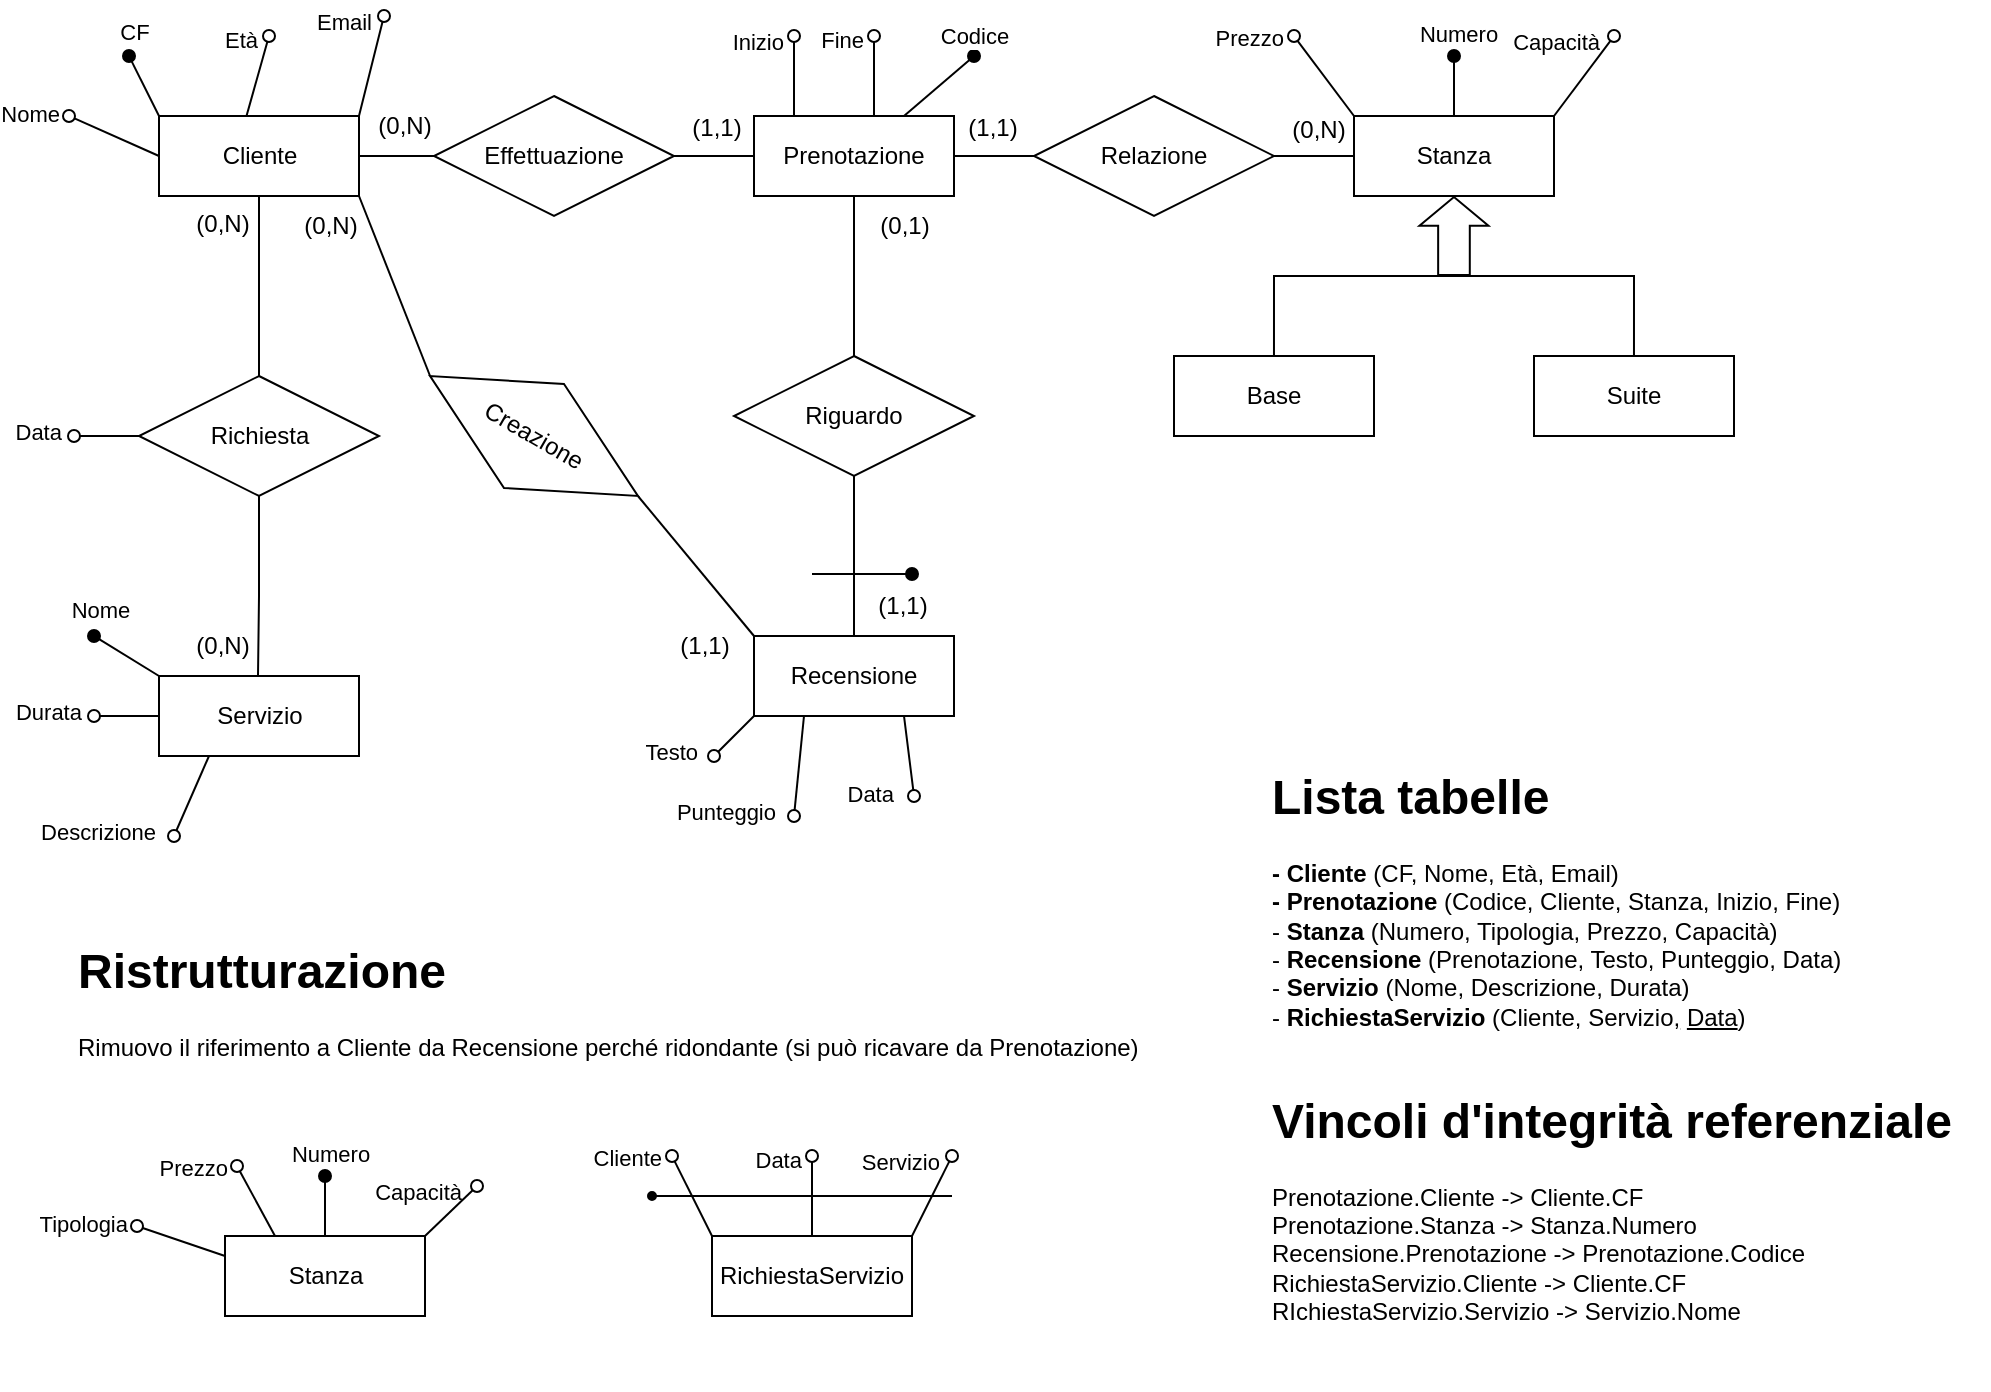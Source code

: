 <mxfile version="28.2.5">
  <diagram name="Pagina-1" id="_RR5u_1EjoR0-DqU05e3">
    <mxGraphModel dx="924" dy="843" grid="1" gridSize="10" guides="1" tooltips="1" connect="1" arrows="1" fold="1" page="1" pageScale="1" pageWidth="827" pageHeight="1169" math="0" shadow="0">
      <root>
        <mxCell id="0" />
        <mxCell id="1" parent="0" />
        <mxCell id="6Imcm91qEhIeb4S8i93R-5" value="Cliente" style="whiteSpace=wrap;html=1;align=center;" parent="1" vertex="1">
          <mxGeometry x="82.5" y="80" width="100" height="40" as="geometry" />
        </mxCell>
        <mxCell id="XxSwmNDuDuMiFSIuTs7M-7" value="" style="endArrow=oval;html=1;rounded=0;endFill=1;exitX=0.25;exitY=0;exitDx=0;exitDy=0;" parent="1" edge="1">
          <mxGeometry width="50" height="50" relative="1" as="geometry">
            <mxPoint x="82.5" y="80" as="sourcePoint" />
            <mxPoint x="67.5" y="50" as="targetPoint" />
          </mxGeometry>
        </mxCell>
        <mxCell id="XxSwmNDuDuMiFSIuTs7M-8" value="CF" style="edgeLabel;html=1;align=center;verticalAlign=bottom;resizable=0;points=[];labelPosition=center;verticalLabelPosition=top;spacing=6;" parent="XxSwmNDuDuMiFSIuTs7M-7" vertex="1" connectable="0">
          <mxGeometry x="0.914" y="-2" relative="1" as="geometry">
            <mxPoint as="offset" />
          </mxGeometry>
        </mxCell>
        <mxCell id="XxSwmNDuDuMiFSIuTs7M-9" value="Stanza" style="whiteSpace=wrap;html=1;align=center;" parent="1" vertex="1">
          <mxGeometry x="680" y="80" width="100" height="40" as="geometry" />
        </mxCell>
        <mxCell id="XxSwmNDuDuMiFSIuTs7M-10" value="" style="endArrow=oval;html=1;rounded=0;endFill=0;exitX=0.25;exitY=0;exitDx=0;exitDy=0;" parent="1" edge="1">
          <mxGeometry width="50" height="50" relative="1" as="geometry">
            <mxPoint x="680" y="80" as="sourcePoint" />
            <mxPoint x="650" y="40" as="targetPoint" />
          </mxGeometry>
        </mxCell>
        <mxCell id="XxSwmNDuDuMiFSIuTs7M-11" value="Prezzo" style="edgeLabel;html=1;align=right;verticalAlign=middle;resizable=0;points=[];labelPosition=left;verticalLabelPosition=middle;spacing=6;labelBackgroundColor=none;" parent="XxSwmNDuDuMiFSIuTs7M-10" vertex="1" connectable="0">
          <mxGeometry x="0.914" y="-2" relative="1" as="geometry">
            <mxPoint x="-3" as="offset" />
          </mxGeometry>
        </mxCell>
        <mxCell id="XxSwmNDuDuMiFSIuTs7M-14" value="" style="endArrow=oval;html=1;rounded=0;endFill=1;exitX=0.5;exitY=0;exitDx=0;exitDy=0;" parent="1" source="XxSwmNDuDuMiFSIuTs7M-9" edge="1">
          <mxGeometry width="50" height="50" relative="1" as="geometry">
            <mxPoint x="745" y="80" as="sourcePoint" />
            <mxPoint x="730" y="50" as="targetPoint" />
          </mxGeometry>
        </mxCell>
        <mxCell id="XxSwmNDuDuMiFSIuTs7M-15" value="Numero" style="edgeLabel;html=1;align=center;verticalAlign=bottom;resizable=0;points=[];labelPosition=center;verticalLabelPosition=top;spacing=6;" parent="XxSwmNDuDuMiFSIuTs7M-14" vertex="1" connectable="0">
          <mxGeometry x="0.914" y="-2" relative="1" as="geometry">
            <mxPoint as="offset" />
          </mxGeometry>
        </mxCell>
        <mxCell id="XxSwmNDuDuMiFSIuTs7M-16" value="Base" style="whiteSpace=wrap;html=1;align=center;" parent="1" vertex="1">
          <mxGeometry x="590" y="200" width="100" height="40" as="geometry" />
        </mxCell>
        <mxCell id="XxSwmNDuDuMiFSIuTs7M-17" value="Suite" style="whiteSpace=wrap;html=1;align=center;" parent="1" vertex="1">
          <mxGeometry x="770" y="200" width="100" height="40" as="geometry" />
        </mxCell>
        <mxCell id="XxSwmNDuDuMiFSIuTs7M-20" value="" style="endArrow=none;html=1;rounded=0;edgeStyle=orthogonalEdgeStyle;movable=1;resizable=1;rotatable=1;deletable=1;editable=1;locked=0;connectable=1;" parent="1" edge="1">
          <mxGeometry width="50" height="50" relative="1" as="geometry">
            <mxPoint x="639.986" y="200" as="sourcePoint" />
            <mxPoint x="819.986" y="200" as="targetPoint" />
            <Array as="points">
              <mxPoint x="639.986" y="160" />
              <mxPoint x="819.986" y="160" />
            </Array>
          </mxGeometry>
        </mxCell>
        <mxCell id="XxSwmNDuDuMiFSIuTs7M-21" value="" style="shape=flexArrow;endArrow=classic;html=1;rounded=0;endWidth=17.687;endSize=4.47;width=15.823;movable=1;resizable=1;rotatable=1;deletable=1;editable=1;locked=0;connectable=1;fillColor=#FFFFFF;" parent="1" edge="1">
          <mxGeometry width="50" height="50" relative="1" as="geometry">
            <mxPoint x="729.986" y="160" as="sourcePoint" />
            <mxPoint x="729.986" y="120" as="targetPoint" />
          </mxGeometry>
        </mxCell>
        <mxCell id="XxSwmNDuDuMiFSIuTs7M-27" value="" style="endArrow=oval;html=1;rounded=0;endFill=0;exitX=0.25;exitY=0;exitDx=0;exitDy=0;" parent="1" edge="1">
          <mxGeometry width="50" height="50" relative="1" as="geometry">
            <mxPoint x="780" y="80" as="sourcePoint" />
            <mxPoint x="810" y="40" as="targetPoint" />
          </mxGeometry>
        </mxCell>
        <mxCell id="XxSwmNDuDuMiFSIuTs7M-28" value="Capacità" style="edgeLabel;html=1;align=right;verticalAlign=middle;resizable=0;points=[];labelPosition=left;verticalLabelPosition=middle;spacing=6;labelBackgroundColor=none;" parent="XxSwmNDuDuMiFSIuTs7M-27" vertex="1" connectable="0">
          <mxGeometry x="0.914" y="-2" relative="1" as="geometry">
            <mxPoint x="-3" as="offset" />
          </mxGeometry>
        </mxCell>
        <mxCell id="XxSwmNDuDuMiFSIuTs7M-29" value="" style="endArrow=oval;html=1;rounded=0;endFill=0;exitX=0.25;exitY=0;exitDx=0;exitDy=0;" parent="1" edge="1">
          <mxGeometry width="50" height="50" relative="1" as="geometry">
            <mxPoint x="82.5" y="100" as="sourcePoint" />
            <mxPoint x="37.5" y="80" as="targetPoint" />
          </mxGeometry>
        </mxCell>
        <mxCell id="XxSwmNDuDuMiFSIuTs7M-30" value="Nome" style="edgeLabel;html=1;align=right;verticalAlign=middle;resizable=0;points=[];labelPosition=left;verticalLabelPosition=middle;spacing=6;labelBackgroundColor=none;" parent="XxSwmNDuDuMiFSIuTs7M-29" vertex="1" connectable="0">
          <mxGeometry x="0.914" y="-2" relative="1" as="geometry">
            <mxPoint x="-3" as="offset" />
          </mxGeometry>
        </mxCell>
        <mxCell id="XxSwmNDuDuMiFSIuTs7M-31" value="" style="endArrow=oval;html=1;rounded=0;endFill=0;exitX=0.25;exitY=0;exitDx=0;exitDy=0;" parent="1" edge="1">
          <mxGeometry width="50" height="50" relative="1" as="geometry">
            <mxPoint x="126.25" y="80" as="sourcePoint" />
            <mxPoint x="137.5" y="40" as="targetPoint" />
          </mxGeometry>
        </mxCell>
        <mxCell id="XxSwmNDuDuMiFSIuTs7M-32" value="Età" style="edgeLabel;html=1;align=right;verticalAlign=middle;resizable=0;points=[];labelPosition=left;verticalLabelPosition=middle;spacing=6;labelBackgroundColor=none;" parent="XxSwmNDuDuMiFSIuTs7M-31" vertex="1" connectable="0">
          <mxGeometry x="0.914" y="-2" relative="1" as="geometry">
            <mxPoint x="-3" as="offset" />
          </mxGeometry>
        </mxCell>
        <mxCell id="XxSwmNDuDuMiFSIuTs7M-33" value="" style="endArrow=oval;html=1;rounded=0;endFill=0;exitX=0.25;exitY=0;exitDx=0;exitDy=0;" parent="1" edge="1">
          <mxGeometry width="50" height="50" relative="1" as="geometry">
            <mxPoint x="182.5" y="80" as="sourcePoint" />
            <mxPoint x="195" y="30" as="targetPoint" />
          </mxGeometry>
        </mxCell>
        <mxCell id="XxSwmNDuDuMiFSIuTs7M-34" value="Email" style="edgeLabel;html=1;align=right;verticalAlign=middle;resizable=0;points=[];labelPosition=left;verticalLabelPosition=middle;spacing=6;labelBackgroundColor=none;" parent="XxSwmNDuDuMiFSIuTs7M-33" vertex="1" connectable="0">
          <mxGeometry x="0.914" y="-2" relative="1" as="geometry">
            <mxPoint x="-3" as="offset" />
          </mxGeometry>
        </mxCell>
        <mxCell id="XxSwmNDuDuMiFSIuTs7M-41" value="" style="endArrow=oval;html=1;rounded=0;endFill=0;exitX=0;exitY=0;exitDx=0;exitDy=0;" parent="1" edge="1">
          <mxGeometry width="50" height="50" relative="1" as="geometry">
            <mxPoint x="400" y="115" as="sourcePoint" />
            <mxPoint x="400" y="40" as="targetPoint" />
          </mxGeometry>
        </mxCell>
        <mxCell id="XxSwmNDuDuMiFSIuTs7M-42" value="Inizio" style="edgeLabel;html=1;align=right;verticalAlign=middle;resizable=0;points=[];labelPosition=left;verticalLabelPosition=middle;spacing=6;labelBackgroundColor=none;" parent="XxSwmNDuDuMiFSIuTs7M-41" vertex="1" connectable="0">
          <mxGeometry x="0.914" y="-2" relative="1" as="geometry">
            <mxPoint x="-3" as="offset" />
          </mxGeometry>
        </mxCell>
        <mxCell id="XxSwmNDuDuMiFSIuTs7M-43" value="" style="endArrow=oval;html=1;rounded=0;endFill=0;exitX=0.75;exitY=0;exitDx=0;exitDy=0;" parent="1" edge="1">
          <mxGeometry width="50" height="50" relative="1" as="geometry">
            <mxPoint x="440" y="80" as="sourcePoint" />
            <mxPoint x="440" y="40" as="targetPoint" />
          </mxGeometry>
        </mxCell>
        <mxCell id="XxSwmNDuDuMiFSIuTs7M-44" value="Fine" style="edgeLabel;html=1;align=right;verticalAlign=middle;resizable=0;points=[];labelPosition=left;verticalLabelPosition=middle;spacing=6;labelBackgroundColor=none;" parent="XxSwmNDuDuMiFSIuTs7M-43" vertex="1" connectable="0">
          <mxGeometry x="0.914" y="-2" relative="1" as="geometry">
            <mxPoint x="-3" as="offset" />
          </mxGeometry>
        </mxCell>
        <mxCell id="4PHhtvDPiyyWFcfIa85--1" value="Richiesta" style="shape=rhombus;perimeter=rhombusPerimeter;whiteSpace=wrap;html=1;align=center;" parent="1" vertex="1">
          <mxGeometry x="72.5" y="210" width="120" height="60" as="geometry" />
        </mxCell>
        <mxCell id="4PHhtvDPiyyWFcfIa85--2" value="Servizio" style="whiteSpace=wrap;html=1;align=center;" parent="1" vertex="1">
          <mxGeometry x="82.5" y="360" width="100" height="40" as="geometry" />
        </mxCell>
        <mxCell id="4PHhtvDPiyyWFcfIa85--5" value="" style="endArrow=oval;html=1;rounded=0;endFill=0;exitX=0;exitY=0.5;exitDx=0;exitDy=0;" parent="1" source="4PHhtvDPiyyWFcfIa85--1" edge="1">
          <mxGeometry width="50" height="50" relative="1" as="geometry">
            <mxPoint x="97.5" y="360" as="sourcePoint" />
            <mxPoint x="40" y="240" as="targetPoint" />
          </mxGeometry>
        </mxCell>
        <mxCell id="4PHhtvDPiyyWFcfIa85--6" value="Data" style="edgeLabel;html=1;align=right;verticalAlign=middle;resizable=0;points=[];labelPosition=left;verticalLabelPosition=middle;spacing=6;labelBackgroundColor=none;" parent="4PHhtvDPiyyWFcfIa85--5" vertex="1" connectable="0">
          <mxGeometry x="0.914" y="-2" relative="1" as="geometry">
            <mxPoint x="-3" as="offset" />
          </mxGeometry>
        </mxCell>
        <mxCell id="4PHhtvDPiyyWFcfIa85--7" value="" style="endArrow=none;html=1;rounded=0;exitX=0.5;exitY=1;exitDx=0;exitDy=0;entryX=0.5;entryY=0;entryDx=0;entryDy=0;" parent="1" source="6Imcm91qEhIeb4S8i93R-5" target="4PHhtvDPiyyWFcfIa85--1" edge="1">
          <mxGeometry relative="1" as="geometry">
            <mxPoint x="290" y="190" as="sourcePoint" />
            <mxPoint x="405" y="190" as="targetPoint" />
          </mxGeometry>
        </mxCell>
        <mxCell id="4PHhtvDPiyyWFcfIa85--8" value="" style="endArrow=none;html=1;rounded=0;exitX=0.5;exitY=1;exitDx=0;exitDy=0;entryX=0.495;entryY=0;entryDx=0;entryDy=0;entryPerimeter=0;" parent="1" source="4PHhtvDPiyyWFcfIa85--1" target="4PHhtvDPiyyWFcfIa85--2" edge="1">
          <mxGeometry relative="1" as="geometry">
            <mxPoint x="132" y="280" as="sourcePoint" />
            <mxPoint x="132" y="350" as="targetPoint" />
            <Array as="points">
              <mxPoint x="132.5" y="320" />
            </Array>
          </mxGeometry>
        </mxCell>
        <mxCell id="4PHhtvDPiyyWFcfIa85--17" value="" style="endArrow=oval;html=1;rounded=0;endFill=0;exitX=0;exitY=0.5;exitDx=0;exitDy=0;curved=1;" parent="1" source="4PHhtvDPiyyWFcfIa85--2" edge="1">
          <mxGeometry width="50" height="50" relative="1" as="geometry">
            <mxPoint x="182.5" y="360" as="sourcePoint" />
            <mxPoint x="50" y="380" as="targetPoint" />
          </mxGeometry>
        </mxCell>
        <mxCell id="4PHhtvDPiyyWFcfIa85--18" value="Durata" style="edgeLabel;html=1;align=right;verticalAlign=middle;resizable=0;points=[];labelPosition=left;verticalLabelPosition=middle;spacing=6;labelBackgroundColor=none;" parent="4PHhtvDPiyyWFcfIa85--17" vertex="1" connectable="0">
          <mxGeometry x="0.914" y="-2" relative="1" as="geometry">
            <mxPoint x="-3" as="offset" />
          </mxGeometry>
        </mxCell>
        <mxCell id="4PHhtvDPiyyWFcfIa85--19" value="Recensione" style="whiteSpace=wrap;html=1;align=center;" parent="1" vertex="1">
          <mxGeometry x="380" y="340" width="100" height="40" as="geometry" />
        </mxCell>
        <mxCell id="4PHhtvDPiyyWFcfIa85--20" value="" style="endArrow=oval;html=1;rounded=0;endFill=0;exitX=0.25;exitY=1;exitDx=0;exitDy=0;curved=1;" parent="1" source="4PHhtvDPiyyWFcfIa85--19" edge="1">
          <mxGeometry width="50" height="50" relative="1" as="geometry">
            <mxPoint x="390" y="500" as="sourcePoint" />
            <mxPoint x="400" y="430" as="targetPoint" />
          </mxGeometry>
        </mxCell>
        <mxCell id="4PHhtvDPiyyWFcfIa85--21" value="Punteggio" style="edgeLabel;html=1;align=right;verticalAlign=middle;resizable=0;points=[];labelPosition=left;verticalLabelPosition=middle;spacing=6;labelBackgroundColor=none;" parent="4PHhtvDPiyyWFcfIa85--20" vertex="1" connectable="0">
          <mxGeometry x="0.914" y="-2" relative="1" as="geometry">
            <mxPoint x="-3" as="offset" />
          </mxGeometry>
        </mxCell>
        <mxCell id="4PHhtvDPiyyWFcfIa85--22" value="Creazione" style="shape=rhombus;perimeter=rhombusPerimeter;whiteSpace=wrap;html=1;align=center;rotation=30;" parent="1" vertex="1">
          <mxGeometry x="210" y="210" width="120" height="60" as="geometry" />
        </mxCell>
        <mxCell id="4PHhtvDPiyyWFcfIa85--23" value="" style="endArrow=none;html=1;rounded=0;exitX=1;exitY=1;exitDx=0;exitDy=0;entryX=0;entryY=0.5;entryDx=0;entryDy=0;" parent="1" source="6Imcm91qEhIeb4S8i93R-5" target="4PHhtvDPiyyWFcfIa85--22" edge="1">
          <mxGeometry relative="1" as="geometry">
            <mxPoint x="230" y="180" as="sourcePoint" />
            <mxPoint x="230" y="250" as="targetPoint" />
          </mxGeometry>
        </mxCell>
        <mxCell id="4PHhtvDPiyyWFcfIa85--24" value="" style="endArrow=none;html=1;rounded=0;exitX=1;exitY=0.5;exitDx=0;exitDy=0;entryX=0;entryY=0;entryDx=0;entryDy=0;" parent="1" source="4PHhtvDPiyyWFcfIa85--22" target="4PHhtvDPiyyWFcfIa85--19" edge="1">
          <mxGeometry relative="1" as="geometry">
            <mxPoint x="324.002" y="300" as="sourcePoint" />
            <mxPoint x="382.04" y="428" as="targetPoint" />
          </mxGeometry>
        </mxCell>
        <mxCell id="4PHhtvDPiyyWFcfIa85--28" value="" style="endArrow=oval;html=1;rounded=0;endFill=0;" parent="1" edge="1">
          <mxGeometry width="50" height="50" relative="1" as="geometry">
            <mxPoint x="380" y="380" as="sourcePoint" />
            <mxPoint x="360" y="400" as="targetPoint" />
          </mxGeometry>
        </mxCell>
        <mxCell id="4PHhtvDPiyyWFcfIa85--29" value="Testo" style="edgeLabel;html=1;align=right;verticalAlign=middle;resizable=0;points=[];labelPosition=left;verticalLabelPosition=middle;spacing=6;labelBackgroundColor=none;" parent="4PHhtvDPiyyWFcfIa85--28" vertex="1" connectable="0">
          <mxGeometry x="0.914" y="-2" relative="1" as="geometry">
            <mxPoint x="-3" as="offset" />
          </mxGeometry>
        </mxCell>
        <mxCell id="4PHhtvDPiyyWFcfIa85--31" value="" style="endArrow=oval;html=1;rounded=0;endFill=0;exitX=0.75;exitY=1;exitDx=0;exitDy=0;curved=1;" parent="1" source="4PHhtvDPiyyWFcfIa85--19" edge="1">
          <mxGeometry width="50" height="50" relative="1" as="geometry">
            <mxPoint x="422.04" y="490" as="sourcePoint" />
            <mxPoint x="460" y="420" as="targetPoint" />
          </mxGeometry>
        </mxCell>
        <mxCell id="4PHhtvDPiyyWFcfIa85--32" value="Data" style="edgeLabel;html=1;align=right;verticalAlign=middle;resizable=0;points=[];labelPosition=left;verticalLabelPosition=middle;spacing=6;labelBackgroundColor=none;" parent="4PHhtvDPiyyWFcfIa85--31" vertex="1" connectable="0">
          <mxGeometry x="0.914" y="-2" relative="1" as="geometry">
            <mxPoint x="-3" as="offset" />
          </mxGeometry>
        </mxCell>
        <mxCell id="4PHhtvDPiyyWFcfIa85--45" value="Prenotazione" style="whiteSpace=wrap;html=1;align=center;" parent="1" vertex="1">
          <mxGeometry x="380" y="80" width="100" height="40" as="geometry" />
        </mxCell>
        <mxCell id="4PHhtvDPiyyWFcfIa85--48" value="Effettuazione" style="shape=rhombus;perimeter=rhombusPerimeter;whiteSpace=wrap;html=1;align=center;" parent="1" vertex="1">
          <mxGeometry x="220" y="70" width="120" height="60" as="geometry" />
        </mxCell>
        <mxCell id="4PHhtvDPiyyWFcfIa85--49" value="Relazione" style="shape=rhombus;perimeter=rhombusPerimeter;whiteSpace=wrap;html=1;align=center;" parent="1" vertex="1">
          <mxGeometry x="520" y="70" width="120" height="60" as="geometry" />
        </mxCell>
        <mxCell id="4PHhtvDPiyyWFcfIa85--50" value="" style="endArrow=none;html=1;rounded=0;exitX=1;exitY=0.5;exitDx=0;exitDy=0;entryX=0;entryY=0.5;entryDx=0;entryDy=0;" parent="1" source="6Imcm91qEhIeb4S8i93R-5" target="4PHhtvDPiyyWFcfIa85--48" edge="1">
          <mxGeometry relative="1" as="geometry">
            <mxPoint x="150" y="150" as="sourcePoint" />
            <mxPoint x="150" y="240" as="targetPoint" />
          </mxGeometry>
        </mxCell>
        <mxCell id="4PHhtvDPiyyWFcfIa85--51" value="" style="endArrow=none;html=1;rounded=0;exitX=1;exitY=0.5;exitDx=0;exitDy=0;entryX=0;entryY=0.5;entryDx=0;entryDy=0;" parent="1" source="4PHhtvDPiyyWFcfIa85--48" target="4PHhtvDPiyyWFcfIa85--45" edge="1">
          <mxGeometry relative="1" as="geometry">
            <mxPoint x="310" y="180" as="sourcePoint" />
            <mxPoint x="347" y="180" as="targetPoint" />
          </mxGeometry>
        </mxCell>
        <mxCell id="4PHhtvDPiyyWFcfIa85--52" value="" style="endArrow=none;html=1;rounded=0;exitX=1;exitY=0.5;exitDx=0;exitDy=0;entryX=0;entryY=0.5;entryDx=0;entryDy=0;" parent="1" source="4PHhtvDPiyyWFcfIa85--45" target="4PHhtvDPiyyWFcfIa85--49" edge="1">
          <mxGeometry relative="1" as="geometry">
            <mxPoint x="460" y="190" as="sourcePoint" />
            <mxPoint x="500" y="190" as="targetPoint" />
          </mxGeometry>
        </mxCell>
        <mxCell id="4PHhtvDPiyyWFcfIa85--53" value="" style="endArrow=none;html=1;rounded=0;exitX=1;exitY=0.5;exitDx=0;exitDy=0;entryX=0;entryY=0.5;entryDx=0;entryDy=0;" parent="1" source="4PHhtvDPiyyWFcfIa85--49" target="XxSwmNDuDuMiFSIuTs7M-9" edge="1">
          <mxGeometry relative="1" as="geometry">
            <mxPoint x="610" y="240" as="sourcePoint" />
            <mxPoint x="650" y="240" as="targetPoint" />
          </mxGeometry>
        </mxCell>
        <mxCell id="4PHhtvDPiyyWFcfIa85--54" value="Riguardo" style="shape=rhombus;perimeter=rhombusPerimeter;whiteSpace=wrap;html=1;align=center;" parent="1" vertex="1">
          <mxGeometry x="370" y="200" width="120" height="60" as="geometry" />
        </mxCell>
        <mxCell id="4PHhtvDPiyyWFcfIa85--55" value="" style="endArrow=none;html=1;rounded=0;exitX=0.5;exitY=1;exitDx=0;exitDy=0;entryX=0.5;entryY=0;entryDx=0;entryDy=0;" parent="1" source="4PHhtvDPiyyWFcfIa85--45" target="4PHhtvDPiyyWFcfIa85--54" edge="1">
          <mxGeometry relative="1" as="geometry">
            <mxPoint x="310" y="180" as="sourcePoint" />
            <mxPoint x="345" y="240" as="targetPoint" />
          </mxGeometry>
        </mxCell>
        <mxCell id="4PHhtvDPiyyWFcfIa85--56" value="" style="endArrow=none;html=1;rounded=0;exitX=0.5;exitY=1;exitDx=0;exitDy=0;entryX=0.5;entryY=0;entryDx=0;entryDy=0;" parent="1" source="4PHhtvDPiyyWFcfIa85--54" target="4PHhtvDPiyyWFcfIa85--19" edge="1">
          <mxGeometry relative="1" as="geometry">
            <mxPoint x="470" y="200" as="sourcePoint" />
            <mxPoint x="460" y="250" as="targetPoint" />
          </mxGeometry>
        </mxCell>
        <mxCell id="4PHhtvDPiyyWFcfIa85--61" value="" style="endArrow=oval;html=1;rounded=0;endFill=1;exitX=0.75;exitY=0;exitDx=0;exitDy=0;" parent="1" source="4PHhtvDPiyyWFcfIa85--45" edge="1">
          <mxGeometry width="50" height="50" relative="1" as="geometry">
            <mxPoint x="480" y="80" as="sourcePoint" />
            <mxPoint x="490" y="50" as="targetPoint" />
          </mxGeometry>
        </mxCell>
        <mxCell id="4PHhtvDPiyyWFcfIa85--62" value="Codice" style="edgeLabel;html=1;align=center;verticalAlign=bottom;resizable=0;points=[];labelPosition=center;verticalLabelPosition=top;spacing=6;" parent="4PHhtvDPiyyWFcfIa85--61" vertex="1" connectable="0">
          <mxGeometry x="0.914" y="-2" relative="1" as="geometry">
            <mxPoint as="offset" />
          </mxGeometry>
        </mxCell>
        <mxCell id="4PHhtvDPiyyWFcfIa85--65" value="(0,N)" style="text;html=1;align=center;verticalAlign=middle;resizable=0;points=[];autosize=1;strokeColor=none;fillColor=none;" parent="1" vertex="1">
          <mxGeometry x="180" y="70" width="50" height="30" as="geometry" />
        </mxCell>
        <mxCell id="4PHhtvDPiyyWFcfIa85--66" value="(1,1)" style="text;html=1;align=center;verticalAlign=middle;resizable=0;points=[];autosize=1;strokeColor=none;fillColor=none;" parent="1" vertex="1">
          <mxGeometry x="336" y="71" width="50" height="30" as="geometry" />
        </mxCell>
        <mxCell id="4PHhtvDPiyyWFcfIa85--67" value="(1,1)" style="text;html=1;align=center;verticalAlign=middle;resizable=0;points=[];autosize=1;strokeColor=none;fillColor=none;" parent="1" vertex="1">
          <mxGeometry x="474" y="71" width="50" height="30" as="geometry" />
        </mxCell>
        <mxCell id="4PHhtvDPiyyWFcfIa85--68" value="(0,N)" style="text;html=1;align=center;verticalAlign=middle;resizable=0;points=[];autosize=1;strokeColor=none;fillColor=none;" parent="1" vertex="1">
          <mxGeometry x="637" y="72" width="50" height="30" as="geometry" />
        </mxCell>
        <mxCell id="4PHhtvDPiyyWFcfIa85--69" value="(0,N)" style="text;html=1;align=center;verticalAlign=middle;resizable=0;points=[];autosize=1;strokeColor=none;fillColor=none;" parent="1" vertex="1">
          <mxGeometry x="89" y="119" width="50" height="30" as="geometry" />
        </mxCell>
        <mxCell id="4PHhtvDPiyyWFcfIa85--70" value="(0,N)" style="text;html=1;align=center;verticalAlign=middle;resizable=0;points=[];autosize=1;strokeColor=none;fillColor=none;" parent="1" vertex="1">
          <mxGeometry x="89" y="330" width="50" height="30" as="geometry" />
        </mxCell>
        <mxCell id="4PHhtvDPiyyWFcfIa85--71" value="(0,N)" style="text;html=1;align=center;verticalAlign=middle;resizable=0;points=[];autosize=1;strokeColor=none;fillColor=none;" parent="1" vertex="1">
          <mxGeometry x="142.5" y="120" width="50" height="30" as="geometry" />
        </mxCell>
        <mxCell id="4PHhtvDPiyyWFcfIa85--72" value="(1,1)" style="text;html=1;align=center;verticalAlign=middle;resizable=0;points=[];autosize=1;strokeColor=none;fillColor=none;" parent="1" vertex="1">
          <mxGeometry x="330" y="330" width="50" height="30" as="geometry" />
        </mxCell>
        <mxCell id="4PHhtvDPiyyWFcfIa85--73" value="(1,1)" style="text;html=1;align=center;verticalAlign=middle;resizable=0;points=[];autosize=1;strokeColor=none;fillColor=none;" parent="1" vertex="1">
          <mxGeometry x="429" y="310" width="50" height="30" as="geometry" />
        </mxCell>
        <mxCell id="4PHhtvDPiyyWFcfIa85--74" value="(0,1)" style="text;html=1;align=center;verticalAlign=middle;resizable=0;points=[];autosize=1;strokeColor=none;fillColor=none;" parent="1" vertex="1">
          <mxGeometry x="430" y="120" width="50" height="30" as="geometry" />
        </mxCell>
        <mxCell id="4PHhtvDPiyyWFcfIa85--75" value="" style="endArrow=oval;html=1;rounded=0;endFill=1;exitX=0;exitY=0;exitDx=0;exitDy=0;curved=1;" parent="1" source="4PHhtvDPiyyWFcfIa85--2" edge="1">
          <mxGeometry width="50" height="50" relative="1" as="geometry">
            <mxPoint x="72.5" y="460" as="sourcePoint" />
            <mxPoint x="50" y="340" as="targetPoint" />
          </mxGeometry>
        </mxCell>
        <mxCell id="4PHhtvDPiyyWFcfIa85--76" value="Nome" style="edgeLabel;html=1;align=center;verticalAlign=bottom;resizable=0;points=[];labelPosition=center;verticalLabelPosition=top;spacing=6;" parent="4PHhtvDPiyyWFcfIa85--75" vertex="1" connectable="0">
          <mxGeometry x="0.914" y="-2" relative="1" as="geometry">
            <mxPoint as="offset" />
          </mxGeometry>
        </mxCell>
        <mxCell id="4PHhtvDPiyyWFcfIa85--78" value="&lt;h1 style=&quot;margin-top: 0px;&quot;&gt;Lista tabelle&lt;/h1&gt;&lt;div&gt;&lt;b&gt;- Cliente&lt;/b&gt; (CF, Nome, Età, Email)&lt;/div&gt;&lt;div&gt;&lt;b&gt;- Prenotazione &lt;/b&gt;(Codice, Cliente, Stanza, Inizio, Fine)&lt;/div&gt;&lt;div&gt;- &lt;b&gt;Stanza &lt;/b&gt;(Numero, Tipologia, Prezzo, Capacità)&lt;/div&gt;&lt;div&gt;- &lt;b&gt;Recensione &lt;/b&gt;(Prenotazione, Testo, Punteggio, Data)&lt;/div&gt;&lt;div&gt;- &lt;b&gt;Servizio &lt;/b&gt;(Nome, Descrizione, Durata)&lt;/div&gt;&lt;div&gt;- &lt;b&gt;RichiestaServizio&lt;/b&gt;&amp;nbsp;(Cliente, Servizio&lt;u&gt;,&lt;/u&gt; &lt;u&gt;Data&lt;/u&gt;)&lt;/div&gt;&lt;div&gt;&lt;br&gt;&lt;/div&gt;&lt;h1&gt;Vincoli d&#39;integrità referenziale&lt;/h1&gt;&lt;div&gt;Prenotazione.Cliente -&amp;gt; Cliente.CF&lt;/div&gt;&lt;div&gt;Prenotazione.Stanza -&amp;gt; Stanza.Numero&lt;/div&gt;&lt;div&gt;&lt;span style=&quot;background-color: transparent; color: light-dark(rgb(0, 0, 0), rgb(255, 255, 255));&quot;&gt;Recensione.Prenotazione -&amp;gt; Prenotazione.Codice&lt;/span&gt;&lt;/div&gt;&lt;div&gt;RichiestaServizio.Cliente -&amp;gt; Cliente.CF&lt;/div&gt;&lt;div&gt;RIchiestaServizio.Servizio -&amp;gt; Servizio.Nome&lt;/div&gt;" style="text;html=1;whiteSpace=wrap;overflow=hidden;rounded=0;" parent="1" vertex="1">
          <mxGeometry x="637" y="400" width="360" height="314" as="geometry" />
        </mxCell>
        <mxCell id="4PHhtvDPiyyWFcfIa85--79" value="Stanza" style="whiteSpace=wrap;html=1;align=center;" parent="1" vertex="1">
          <mxGeometry x="115.5" y="640" width="100" height="40" as="geometry" />
        </mxCell>
        <mxCell id="4PHhtvDPiyyWFcfIa85--80" value="" style="endArrow=oval;html=1;rounded=0;endFill=0;exitX=0.25;exitY=0;exitDx=0;exitDy=0;" parent="1" source="4PHhtvDPiyyWFcfIa85--79" edge="1">
          <mxGeometry width="50" height="50" relative="1" as="geometry">
            <mxPoint x="115.5" y="640" as="sourcePoint" />
            <mxPoint x="121.5" y="605" as="targetPoint" />
          </mxGeometry>
        </mxCell>
        <mxCell id="4PHhtvDPiyyWFcfIa85--81" value="Prezzo" style="edgeLabel;html=1;align=right;verticalAlign=middle;resizable=0;points=[];labelPosition=left;verticalLabelPosition=middle;spacing=6;labelBackgroundColor=none;" parent="4PHhtvDPiyyWFcfIa85--80" vertex="1" connectable="0">
          <mxGeometry x="0.914" y="-2" relative="1" as="geometry">
            <mxPoint x="-3" as="offset" />
          </mxGeometry>
        </mxCell>
        <mxCell id="4PHhtvDPiyyWFcfIa85--82" value="" style="endArrow=oval;html=1;rounded=0;endFill=1;exitX=0.5;exitY=0;exitDx=0;exitDy=0;" parent="1" source="4PHhtvDPiyyWFcfIa85--79" edge="1">
          <mxGeometry width="50" height="50" relative="1" as="geometry">
            <mxPoint x="180.5" y="640" as="sourcePoint" />
            <mxPoint x="165.5" y="610" as="targetPoint" />
          </mxGeometry>
        </mxCell>
        <mxCell id="4PHhtvDPiyyWFcfIa85--83" value="Numero" style="edgeLabel;html=1;align=center;verticalAlign=bottom;resizable=0;points=[];labelPosition=center;verticalLabelPosition=top;spacing=6;" parent="4PHhtvDPiyyWFcfIa85--82" vertex="1" connectable="0">
          <mxGeometry x="0.914" y="-2" relative="1" as="geometry">
            <mxPoint as="offset" />
          </mxGeometry>
        </mxCell>
        <mxCell id="4PHhtvDPiyyWFcfIa85--84" value="" style="endArrow=oval;html=1;rounded=0;endFill=0;exitX=0.25;exitY=0;exitDx=0;exitDy=0;" parent="1" edge="1">
          <mxGeometry width="50" height="50" relative="1" as="geometry">
            <mxPoint x="215.5" y="640" as="sourcePoint" />
            <mxPoint x="241.5" y="615" as="targetPoint" />
          </mxGeometry>
        </mxCell>
        <mxCell id="4PHhtvDPiyyWFcfIa85--85" value="Capacità" style="edgeLabel;html=1;align=right;verticalAlign=middle;resizable=0;points=[];labelPosition=left;verticalLabelPosition=middle;spacing=6;labelBackgroundColor=none;" parent="4PHhtvDPiyyWFcfIa85--84" vertex="1" connectable="0">
          <mxGeometry x="0.914" y="-2" relative="1" as="geometry">
            <mxPoint x="-3" as="offset" />
          </mxGeometry>
        </mxCell>
        <mxCell id="4PHhtvDPiyyWFcfIa85--96" value="" style="endArrow=oval;html=1;rounded=0;endFill=0;exitX=0;exitY=0.25;exitDx=0;exitDy=0;curved=1;" parent="1" source="4PHhtvDPiyyWFcfIa85--79" edge="1">
          <mxGeometry width="50" height="50" relative="1" as="geometry">
            <mxPoint x="321.5" y="695" as="sourcePoint" />
            <mxPoint x="71.5" y="635" as="targetPoint" />
          </mxGeometry>
        </mxCell>
        <mxCell id="4PHhtvDPiyyWFcfIa85--97" value="Tipologia" style="edgeLabel;html=1;align=right;verticalAlign=middle;resizable=0;points=[];labelPosition=left;verticalLabelPosition=middle;spacing=6;labelBackgroundColor=none;" parent="4PHhtvDPiyyWFcfIa85--96" vertex="1" connectable="0">
          <mxGeometry x="0.914" y="-2" relative="1" as="geometry">
            <mxPoint x="-3" as="offset" />
          </mxGeometry>
        </mxCell>
        <mxCell id="4PHhtvDPiyyWFcfIa85--101" value="RichiestaServizio" style="whiteSpace=wrap;html=1;align=center;" parent="1" vertex="1">
          <mxGeometry x="359" y="640" width="100" height="40" as="geometry" />
        </mxCell>
        <mxCell id="4PHhtvDPiyyWFcfIa85--102" value="" style="endArrow=oval;html=1;rounded=0;endFill=0;exitX=0;exitY=0;exitDx=0;exitDy=0;curved=1;" parent="1" source="4PHhtvDPiyyWFcfIa85--101" edge="1">
          <mxGeometry width="50" height="50" relative="1" as="geometry">
            <mxPoint x="394" y="630" as="sourcePoint" />
            <mxPoint x="339" y="600" as="targetPoint" />
          </mxGeometry>
        </mxCell>
        <mxCell id="4PHhtvDPiyyWFcfIa85--103" value="Cliente" style="edgeLabel;html=1;align=right;verticalAlign=middle;resizable=0;points=[];labelPosition=left;verticalLabelPosition=middle;spacing=6;labelBackgroundColor=none;" parent="4PHhtvDPiyyWFcfIa85--102" vertex="1" connectable="0">
          <mxGeometry x="0.914" y="-2" relative="1" as="geometry">
            <mxPoint x="-3" as="offset" />
          </mxGeometry>
        </mxCell>
        <mxCell id="4PHhtvDPiyyWFcfIa85--104" value="" style="endArrow=oval;html=1;rounded=0;endFill=0;exitX=1;exitY=0;exitDx=0;exitDy=0;curved=1;" parent="1" source="4PHhtvDPiyyWFcfIa85--101" edge="1">
          <mxGeometry width="50" height="50" relative="1" as="geometry">
            <mxPoint x="614" y="620" as="sourcePoint" />
            <mxPoint x="479" y="600" as="targetPoint" />
          </mxGeometry>
        </mxCell>
        <mxCell id="4PHhtvDPiyyWFcfIa85--105" value="Servizio" style="edgeLabel;html=1;align=right;verticalAlign=middle;resizable=0;points=[];labelPosition=left;verticalLabelPosition=middle;spacing=6;labelBackgroundColor=none;" parent="4PHhtvDPiyyWFcfIa85--104" vertex="1" connectable="0">
          <mxGeometry x="0.914" y="-2" relative="1" as="geometry">
            <mxPoint x="-3" as="offset" />
          </mxGeometry>
        </mxCell>
        <mxCell id="4PHhtvDPiyyWFcfIa85--106" value="" style="endArrow=oval;html=1;rounded=0;endFill=0;exitX=0.5;exitY=0;exitDx=0;exitDy=0;curved=1;" parent="1" source="4PHhtvDPiyyWFcfIa85--101" edge="1">
          <mxGeometry width="50" height="50" relative="1" as="geometry">
            <mxPoint x="431.5" y="640" as="sourcePoint" />
            <mxPoint x="409" y="600" as="targetPoint" />
          </mxGeometry>
        </mxCell>
        <mxCell id="4PHhtvDPiyyWFcfIa85--107" value="Data" style="edgeLabel;html=1;align=right;verticalAlign=middle;resizable=0;points=[];labelPosition=left;verticalLabelPosition=middle;spacing=6;labelBackgroundColor=none;" parent="4PHhtvDPiyyWFcfIa85--106" vertex="1" connectable="0">
          <mxGeometry x="0.914" y="-2" relative="1" as="geometry">
            <mxPoint x="-3" as="offset" />
          </mxGeometry>
        </mxCell>
        <mxCell id="4PHhtvDPiyyWFcfIa85--108" value="" style="endArrow=oval;html=1;rounded=1;edgeStyle=orthogonalEdgeStyle;arcSize=59;curved=0;endFill=1;startSize=5;endSize=4;" parent="1" edge="1">
          <mxGeometry width="50" height="50" relative="1" as="geometry">
            <mxPoint x="479" y="620" as="sourcePoint" />
            <mxPoint x="329" y="620" as="targetPoint" />
            <Array as="points">
              <mxPoint x="379" y="620" />
            </Array>
          </mxGeometry>
        </mxCell>
        <mxCell id="4PHhtvDPiyyWFcfIa85--111" value="" style="endArrow=oval;html=1;rounded=0;endFill=0;curved=1;exitX=0.25;exitY=1;exitDx=0;exitDy=0;" parent="1" source="4PHhtvDPiyyWFcfIa85--2" edge="1">
          <mxGeometry width="50" height="50" relative="1" as="geometry">
            <mxPoint x="80" y="400" as="sourcePoint" />
            <mxPoint x="90" y="440" as="targetPoint" />
          </mxGeometry>
        </mxCell>
        <mxCell id="4PHhtvDPiyyWFcfIa85--112" value="Descrizione" style="edgeLabel;html=1;align=right;verticalAlign=middle;resizable=0;points=[];labelPosition=left;verticalLabelPosition=middle;spacing=6;labelBackgroundColor=none;" parent="4PHhtvDPiyyWFcfIa85--111" vertex="1" connectable="0">
          <mxGeometry x="0.914" y="-2" relative="1" as="geometry">
            <mxPoint x="-3" as="offset" />
          </mxGeometry>
        </mxCell>
        <mxCell id="4PHhtvDPiyyWFcfIa85--113" value="" style="endArrow=oval;html=1;rounded=0;endFill=1;curved=1;" parent="1" edge="1">
          <mxGeometry width="50" height="50" relative="1" as="geometry">
            <mxPoint x="409" y="309" as="sourcePoint" />
            <mxPoint x="459" y="309" as="targetPoint" />
          </mxGeometry>
        </mxCell>
        <mxCell id="4PHhtvDPiyyWFcfIa85--115" value="&lt;h1&gt;Ristrutturazione&lt;/h1&gt;&lt;div&gt;Rimuovo il riferimento a Cliente da Recensione perché ridondante (si può ricavare da Prenotazione)&lt;/div&gt;" style="text;html=1;align=left;verticalAlign=middle;resizable=0;points=[];autosize=1;strokeColor=none;fillColor=none;" parent="1" vertex="1">
          <mxGeometry x="40" y="470" width="550" height="90" as="geometry" />
        </mxCell>
      </root>
    </mxGraphModel>
  </diagram>
</mxfile>
